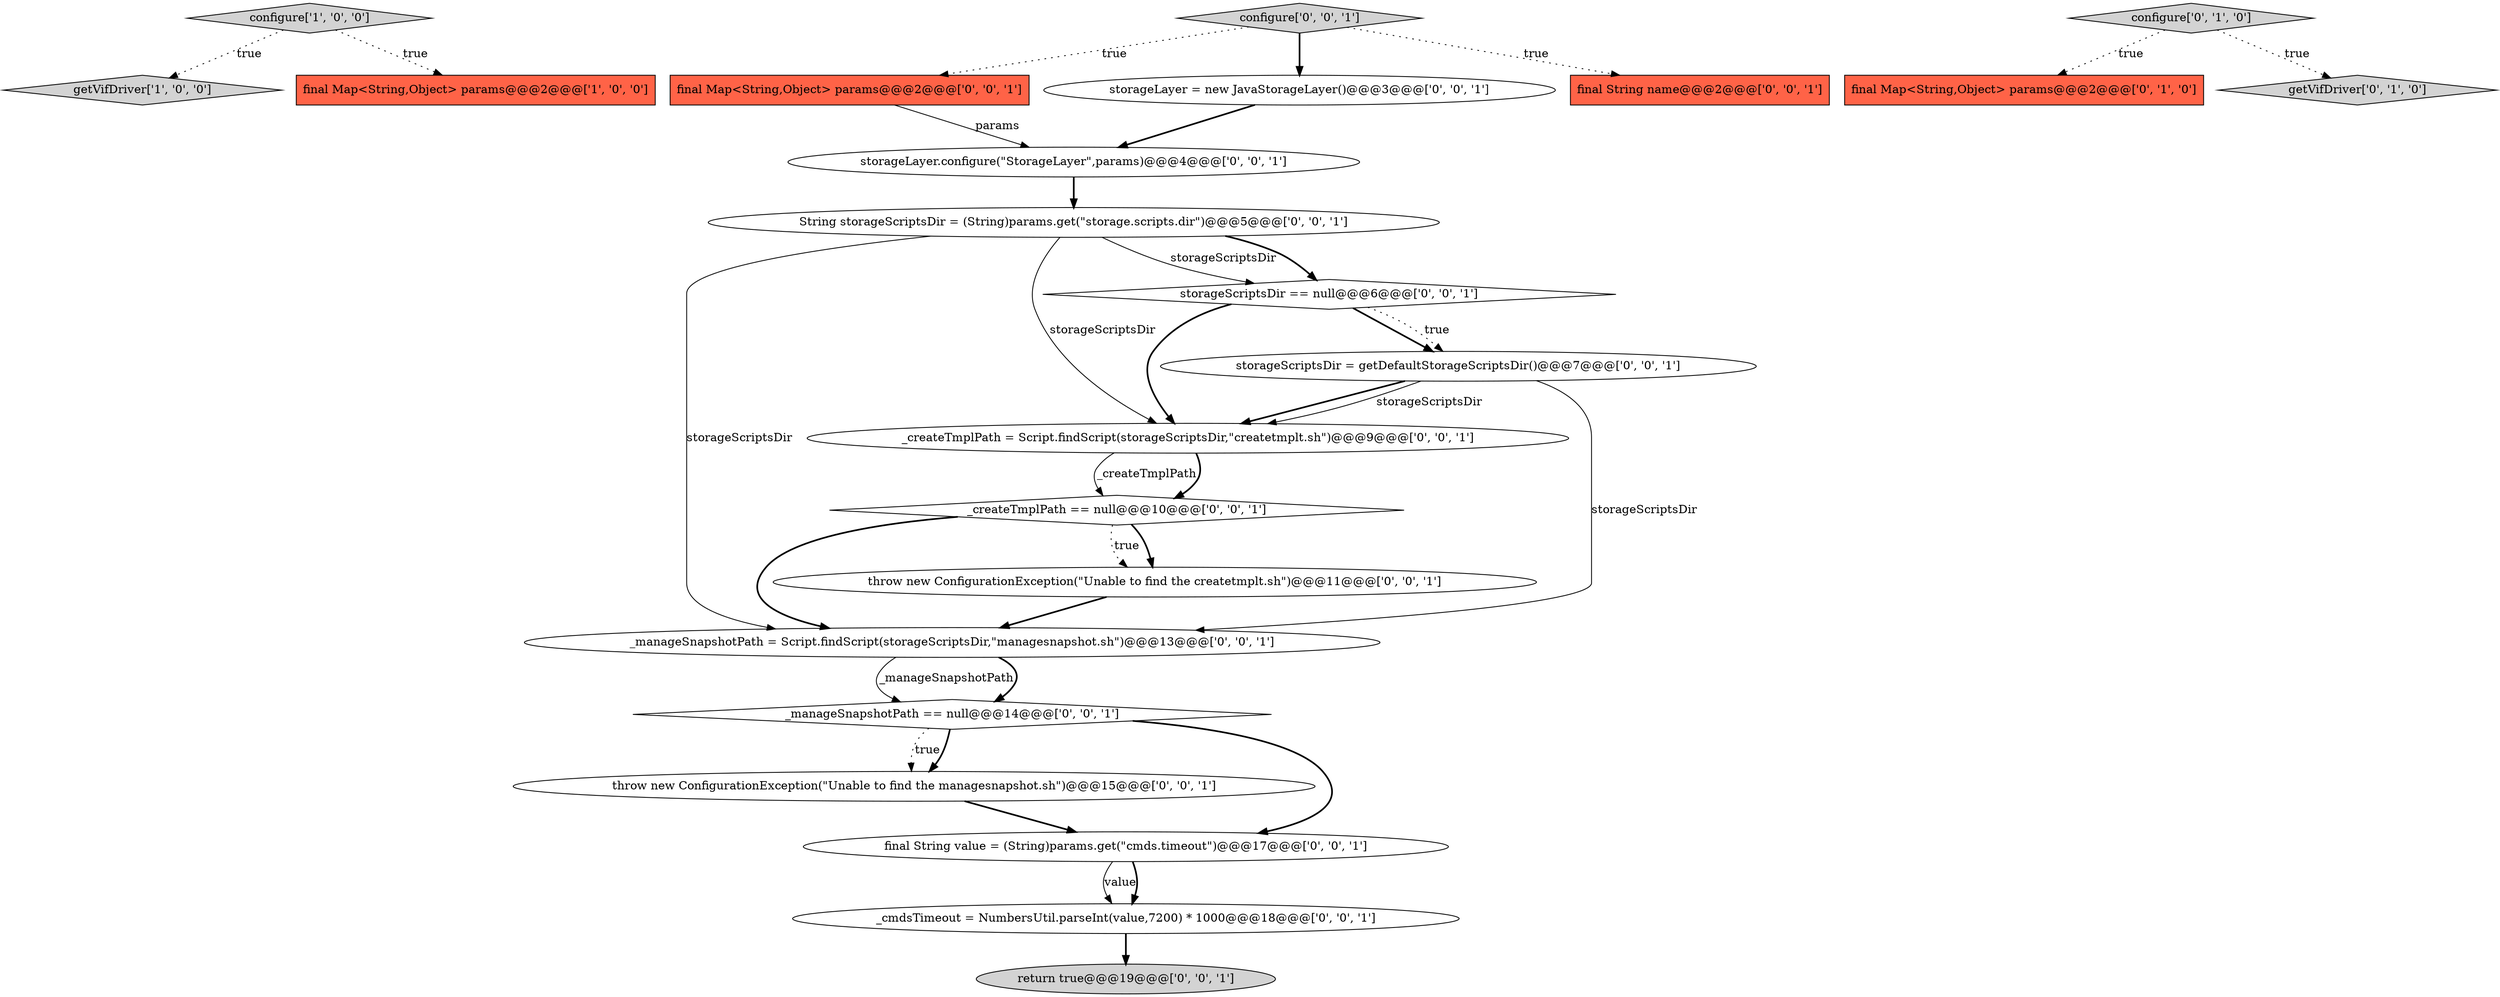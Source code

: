 digraph {
2 [style = filled, label = "getVifDriver['1', '0', '0']", fillcolor = lightgray, shape = diamond image = "AAA0AAABBB1BBB"];
13 [style = filled, label = "storageLayer.configure(\"StorageLayer\",params)@@@4@@@['0', '0', '1']", fillcolor = white, shape = ellipse image = "AAA0AAABBB3BBB"];
10 [style = filled, label = "_createTmplPath == null@@@10@@@['0', '0', '1']", fillcolor = white, shape = diamond image = "AAA0AAABBB3BBB"];
11 [style = filled, label = "final Map<String,Object> params@@@2@@@['0', '0', '1']", fillcolor = tomato, shape = box image = "AAA0AAABBB3BBB"];
16 [style = filled, label = "throw new ConfigurationException(\"Unable to find the managesnapshot.sh\")@@@15@@@['0', '0', '1']", fillcolor = white, shape = ellipse image = "AAA0AAABBB3BBB"];
9 [style = filled, label = "configure['0', '0', '1']", fillcolor = lightgray, shape = diamond image = "AAA0AAABBB3BBB"];
18 [style = filled, label = "_manageSnapshotPath = Script.findScript(storageScriptsDir,\"managesnapshot.sh\")@@@13@@@['0', '0', '1']", fillcolor = white, shape = ellipse image = "AAA0AAABBB3BBB"];
7 [style = filled, label = "final String value = (String)params.get(\"cmds.timeout\")@@@17@@@['0', '0', '1']", fillcolor = white, shape = ellipse image = "AAA0AAABBB3BBB"];
14 [style = filled, label = "String storageScriptsDir = (String)params.get(\"storage.scripts.dir\")@@@5@@@['0', '0', '1']", fillcolor = white, shape = ellipse image = "AAA0AAABBB3BBB"];
15 [style = filled, label = "storageScriptsDir = getDefaultStorageScriptsDir()@@@7@@@['0', '0', '1']", fillcolor = white, shape = ellipse image = "AAA0AAABBB3BBB"];
4 [style = filled, label = "configure['0', '1', '0']", fillcolor = lightgray, shape = diamond image = "AAA0AAABBB2BBB"];
8 [style = filled, label = "throw new ConfigurationException(\"Unable to find the createtmplt.sh\")@@@11@@@['0', '0', '1']", fillcolor = white, shape = ellipse image = "AAA0AAABBB3BBB"];
1 [style = filled, label = "configure['1', '0', '0']", fillcolor = lightgray, shape = diamond image = "AAA0AAABBB1BBB"];
12 [style = filled, label = "storageLayer = new JavaStorageLayer()@@@3@@@['0', '0', '1']", fillcolor = white, shape = ellipse image = "AAA0AAABBB3BBB"];
21 [style = filled, label = "_createTmplPath = Script.findScript(storageScriptsDir,\"createtmplt.sh\")@@@9@@@['0', '0', '1']", fillcolor = white, shape = ellipse image = "AAA0AAABBB3BBB"];
22 [style = filled, label = "return true@@@19@@@['0', '0', '1']", fillcolor = lightgray, shape = ellipse image = "AAA0AAABBB3BBB"];
17 [style = filled, label = "_manageSnapshotPath == null@@@14@@@['0', '0', '1']", fillcolor = white, shape = diamond image = "AAA0AAABBB3BBB"];
6 [style = filled, label = "storageScriptsDir == null@@@6@@@['0', '0', '1']", fillcolor = white, shape = diamond image = "AAA0AAABBB3BBB"];
5 [style = filled, label = "final Map<String,Object> params@@@2@@@['0', '1', '0']", fillcolor = tomato, shape = box image = "AAA0AAABBB2BBB"];
19 [style = filled, label = "_cmdsTimeout = NumbersUtil.parseInt(value,7200) * 1000@@@18@@@['0', '0', '1']", fillcolor = white, shape = ellipse image = "AAA0AAABBB3BBB"];
0 [style = filled, label = "final Map<String,Object> params@@@2@@@['1', '0', '0']", fillcolor = tomato, shape = box image = "AAA0AAABBB1BBB"];
3 [style = filled, label = "getVifDriver['0', '1', '0']", fillcolor = lightgray, shape = diamond image = "AAA0AAABBB2BBB"];
20 [style = filled, label = "final String name@@@2@@@['0', '0', '1']", fillcolor = tomato, shape = box image = "AAA0AAABBB3BBB"];
21->10 [style = solid, label="_createTmplPath"];
18->17 [style = solid, label="_manageSnapshotPath"];
4->3 [style = dotted, label="true"];
17->16 [style = dotted, label="true"];
1->0 [style = dotted, label="true"];
7->19 [style = solid, label="value"];
14->21 [style = solid, label="storageScriptsDir"];
6->15 [style = bold, label=""];
9->11 [style = dotted, label="true"];
10->8 [style = bold, label=""];
19->22 [style = bold, label=""];
15->21 [style = bold, label=""];
9->20 [style = dotted, label="true"];
14->6 [style = solid, label="storageScriptsDir"];
14->18 [style = solid, label="storageScriptsDir"];
21->10 [style = bold, label=""];
12->13 [style = bold, label=""];
10->18 [style = bold, label=""];
6->21 [style = bold, label=""];
8->18 [style = bold, label=""];
15->21 [style = solid, label="storageScriptsDir"];
15->18 [style = solid, label="storageScriptsDir"];
9->12 [style = bold, label=""];
10->8 [style = dotted, label="true"];
14->6 [style = bold, label=""];
4->5 [style = dotted, label="true"];
1->2 [style = dotted, label="true"];
16->7 [style = bold, label=""];
18->17 [style = bold, label=""];
7->19 [style = bold, label=""];
11->13 [style = solid, label="params"];
17->7 [style = bold, label=""];
13->14 [style = bold, label=""];
17->16 [style = bold, label=""];
6->15 [style = dotted, label="true"];
}
